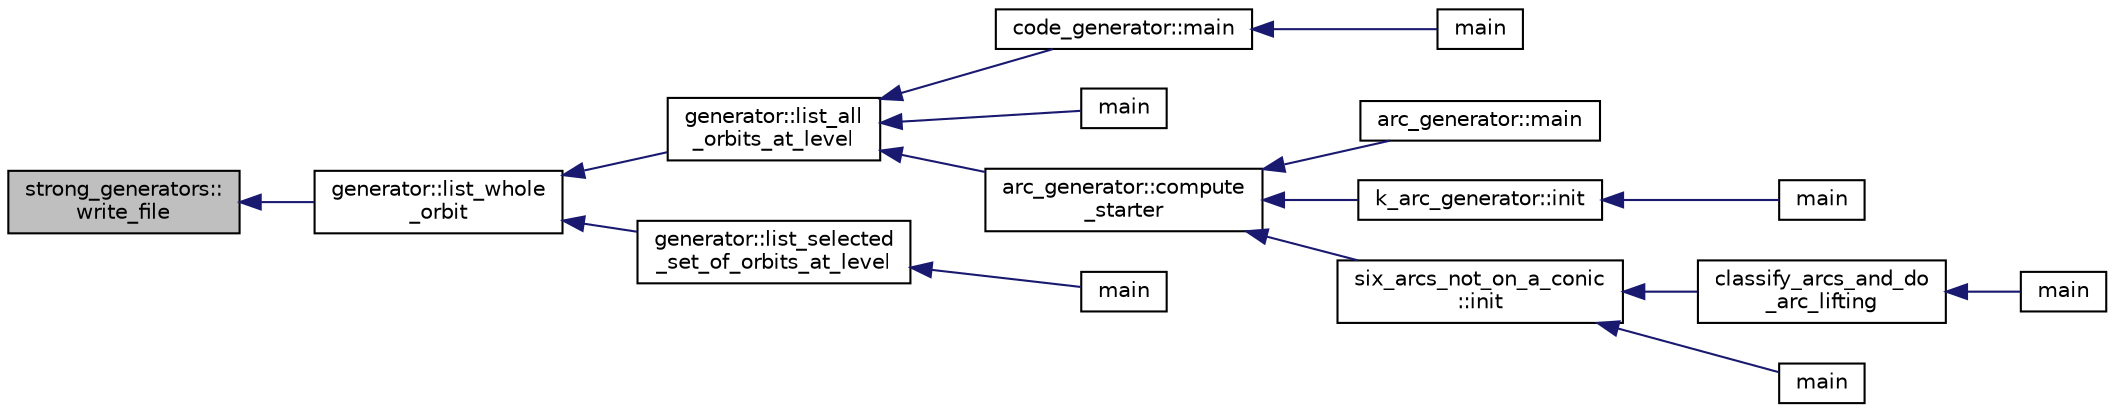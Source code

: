 digraph "strong_generators::write_file"
{
  edge [fontname="Helvetica",fontsize="10",labelfontname="Helvetica",labelfontsize="10"];
  node [fontname="Helvetica",fontsize="10",shape=record];
  rankdir="LR";
  Node5503 [label="strong_generators::\lwrite_file",height=0.2,width=0.4,color="black", fillcolor="grey75", style="filled", fontcolor="black"];
  Node5503 -> Node5504 [dir="back",color="midnightblue",fontsize="10",style="solid",fontname="Helvetica"];
  Node5504 [label="generator::list_whole\l_orbit",height=0.2,width=0.4,color="black", fillcolor="white", style="filled",URL="$d7/d73/classgenerator.html#aa102d1c1e32f0cd1dafeab1e0d1c18c1"];
  Node5504 -> Node5505 [dir="back",color="midnightblue",fontsize="10",style="solid",fontname="Helvetica"];
  Node5505 [label="generator::list_all\l_orbits_at_level",height=0.2,width=0.4,color="black", fillcolor="white", style="filled",URL="$d7/d73/classgenerator.html#a650880bf92f9f2bf124d4ead2cc01f70"];
  Node5505 -> Node5506 [dir="back",color="midnightblue",fontsize="10",style="solid",fontname="Helvetica"];
  Node5506 [label="code_generator::main",height=0.2,width=0.4,color="black", fillcolor="white", style="filled",URL="$db/d37/classcode__generator.html#ab3cf3a306e4032c2b471ac95321c599f"];
  Node5506 -> Node5507 [dir="back",color="midnightblue",fontsize="10",style="solid",fontname="Helvetica"];
  Node5507 [label="main",height=0.2,width=0.4,color="black", fillcolor="white", style="filled",URL="$d4/d4f/codes_8_c.html#a217dbf8b442f20279ea00b898af96f52"];
  Node5505 -> Node5508 [dir="back",color="midnightblue",fontsize="10",style="solid",fontname="Helvetica"];
  Node5508 [label="main",height=0.2,width=0.4,color="black", fillcolor="white", style="filled",URL="$de/d2d/graph_2graph_8_c.html#a217dbf8b442f20279ea00b898af96f52"];
  Node5505 -> Node5509 [dir="back",color="midnightblue",fontsize="10",style="solid",fontname="Helvetica"];
  Node5509 [label="arc_generator::compute\l_starter",height=0.2,width=0.4,color="black", fillcolor="white", style="filled",URL="$d4/d21/classarc__generator.html#aad1dcec3a1c302e743d574bd1ac857d9"];
  Node5509 -> Node5510 [dir="back",color="midnightblue",fontsize="10",style="solid",fontname="Helvetica"];
  Node5510 [label="arc_generator::main",height=0.2,width=0.4,color="black", fillcolor="white", style="filled",URL="$d4/d21/classarc__generator.html#ad80140b51b165dad1fe6ab232be7829a"];
  Node5509 -> Node5511 [dir="back",color="midnightblue",fontsize="10",style="solid",fontname="Helvetica"];
  Node5511 [label="k_arc_generator::init",height=0.2,width=0.4,color="black", fillcolor="white", style="filled",URL="$d6/dd8/classk__arc__generator.html#a6036d9f52ede9f8ca681505626b5361d"];
  Node5511 -> Node5512 [dir="back",color="midnightblue",fontsize="10",style="solid",fontname="Helvetica"];
  Node5512 [label="main",height=0.2,width=0.4,color="black", fillcolor="white", style="filled",URL="$d6/d01/k__arc__generator__main_8_c.html#a217dbf8b442f20279ea00b898af96f52"];
  Node5509 -> Node5513 [dir="back",color="midnightblue",fontsize="10",style="solid",fontname="Helvetica"];
  Node5513 [label="six_arcs_not_on_a_conic\l::init",height=0.2,width=0.4,color="black", fillcolor="white", style="filled",URL="$d8/de6/classsix__arcs__not__on__a__conic.html#a7a4d5cf8a098488729934cfa8a70944a"];
  Node5513 -> Node5514 [dir="back",color="midnightblue",fontsize="10",style="solid",fontname="Helvetica"];
  Node5514 [label="classify_arcs_and_do\l_arc_lifting",height=0.2,width=0.4,color="black", fillcolor="white", style="filled",URL="$d6/dc3/arc__lifting__main_8_c.html#afdd7be16f16b8c71e9a72fe5f6a0b59c"];
  Node5514 -> Node5515 [dir="back",color="midnightblue",fontsize="10",style="solid",fontname="Helvetica"];
  Node5515 [label="main",height=0.2,width=0.4,color="black", fillcolor="white", style="filled",URL="$d6/dc3/arc__lifting__main_8_c.html#a217dbf8b442f20279ea00b898af96f52"];
  Node5513 -> Node5516 [dir="back",color="midnightblue",fontsize="10",style="solid",fontname="Helvetica"];
  Node5516 [label="main",height=0.2,width=0.4,color="black", fillcolor="white", style="filled",URL="$d2/dfa/create__surface__main_8_c.html#a217dbf8b442f20279ea00b898af96f52"];
  Node5504 -> Node5517 [dir="back",color="midnightblue",fontsize="10",style="solid",fontname="Helvetica"];
  Node5517 [label="generator::list_selected\l_set_of_orbits_at_level",height=0.2,width=0.4,color="black", fillcolor="white", style="filled",URL="$d7/d73/classgenerator.html#a391f8ad3ba736baedd3dd2b7e31a0a62"];
  Node5517 -> Node5518 [dir="back",color="midnightblue",fontsize="10",style="solid",fontname="Helvetica"];
  Node5518 [label="main",height=0.2,width=0.4,color="black", fillcolor="white", style="filled",URL="$da/dd5/subspace__orbits__main_8_c.html#a217dbf8b442f20279ea00b898af96f52"];
}
